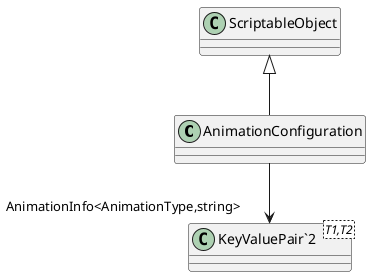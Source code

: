 @startuml
class AnimationConfiguration {
}
class "KeyValuePair`2"<T1,T2> {
}
ScriptableObject <|-- AnimationConfiguration
AnimationConfiguration --> "AnimationInfo<AnimationType,string>" "KeyValuePair`2"
@enduml
